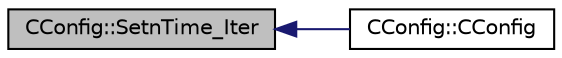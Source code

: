 digraph "CConfig::SetnTime_Iter"
{
  edge [fontname="Helvetica",fontsize="10",labelfontname="Helvetica",labelfontsize="10"];
  node [fontname="Helvetica",fontsize="10",shape=record];
  rankdir="LR";
  Node15170 [label="CConfig::SetnTime_Iter",height=0.2,width=0.4,color="black", fillcolor="grey75", style="filled", fontcolor="black"];
  Node15170 -> Node15171 [dir="back",color="midnightblue",fontsize="10",style="solid",fontname="Helvetica"];
  Node15171 [label="CConfig::CConfig",height=0.2,width=0.4,color="black", fillcolor="white", style="filled",URL="$class_c_config.html#a6333c67da4fd5fbef85a373f30768ede",tooltip="Constructor of the class which reads the input file. "];
}
